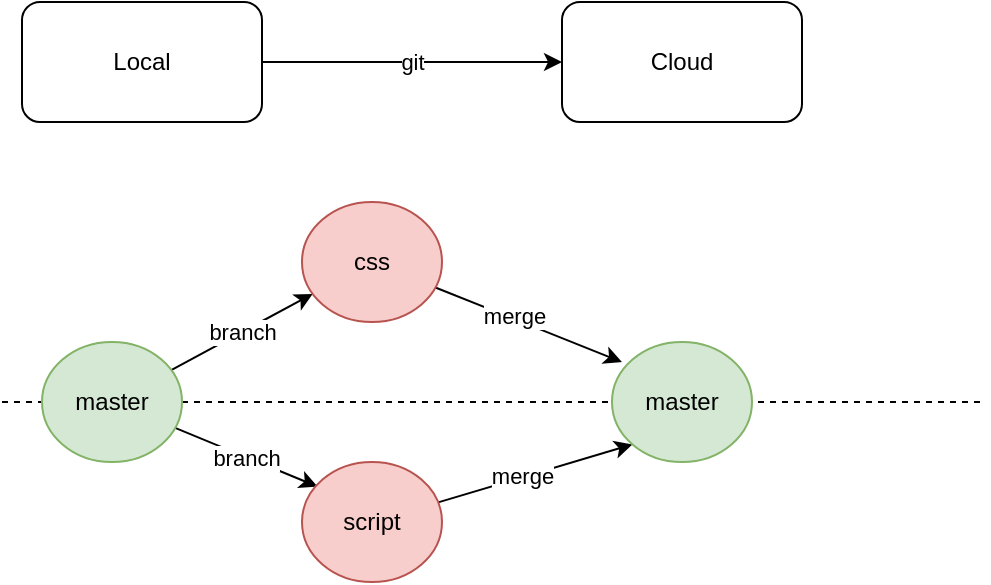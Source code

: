 <mxfile version="13.9.9" type="device"><diagram id="DCBppW0L9x_sSE4LWPTU" name="Sayfa -1"><mxGraphModel dx="677" dy="391" grid="1" gridSize="10" guides="1" tooltips="1" connect="1" arrows="1" fold="1" page="1" pageScale="1" pageWidth="827" pageHeight="1169" math="0" shadow="0"><root><mxCell id="0"/><mxCell id="1" parent="0"/><mxCell id="dlgIK3nV0RdmxtJdQGyA-3" value="git" style="edgeStyle=orthogonalEdgeStyle;rounded=0;orthogonalLoop=1;jettySize=auto;html=1;entryX=0;entryY=0.5;entryDx=0;entryDy=0;" edge="1" parent="1" source="dlgIK3nV0RdmxtJdQGyA-1" target="dlgIK3nV0RdmxtJdQGyA-2"><mxGeometry relative="1" as="geometry"/></mxCell><mxCell id="dlgIK3nV0RdmxtJdQGyA-1" value="Local" style="rounded=1;whiteSpace=wrap;html=1;" vertex="1" parent="1"><mxGeometry x="110" y="260" width="120" height="60" as="geometry"/></mxCell><mxCell id="dlgIK3nV0RdmxtJdQGyA-2" value="Cloud" style="rounded=1;whiteSpace=wrap;html=1;" vertex="1" parent="1"><mxGeometry x="380" y="260" width="120" height="60" as="geometry"/></mxCell><mxCell id="dlgIK3nV0RdmxtJdQGyA-6" value="branch" style="rounded=0;orthogonalLoop=1;jettySize=auto;html=1;" edge="1" parent="1" source="dlgIK3nV0RdmxtJdQGyA-4" target="dlgIK3nV0RdmxtJdQGyA-5"><mxGeometry relative="1" as="geometry"/></mxCell><mxCell id="dlgIK3nV0RdmxtJdQGyA-10" value="branch" style="edgeStyle=none;rounded=0;orthogonalLoop=1;jettySize=auto;html=1;entryX=0.111;entryY=0.205;entryDx=0;entryDy=0;entryPerimeter=0;" edge="1" parent="1" source="dlgIK3nV0RdmxtJdQGyA-4" target="dlgIK3nV0RdmxtJdQGyA-9"><mxGeometry relative="1" as="geometry"/></mxCell><mxCell id="dlgIK3nV0RdmxtJdQGyA-15" style="edgeStyle=none;rounded=0;orthogonalLoop=1;jettySize=auto;html=1;entryX=0.071;entryY=0.167;entryDx=0;entryDy=0;entryPerimeter=0;" edge="1" parent="1" source="dlgIK3nV0RdmxtJdQGyA-5" target="dlgIK3nV0RdmxtJdQGyA-12"><mxGeometry relative="1" as="geometry"/></mxCell><mxCell id="dlgIK3nV0RdmxtJdQGyA-16" value="merge" style="edgeLabel;html=1;align=center;verticalAlign=middle;resizable=0;points=[];" vertex="1" connectable="0" parent="dlgIK3nV0RdmxtJdQGyA-15"><mxGeometry x="-0.173" y="2" relative="1" as="geometry"><mxPoint as="offset"/></mxGeometry></mxCell><mxCell id="dlgIK3nV0RdmxtJdQGyA-5" value="css" style="ellipse;whiteSpace=wrap;html=1;fillColor=#f8cecc;strokeColor=#b85450;" vertex="1" parent="1"><mxGeometry x="250" y="360" width="70" height="60" as="geometry"/></mxCell><mxCell id="dlgIK3nV0RdmxtJdQGyA-13" style="edgeStyle=none;rounded=0;orthogonalLoop=1;jettySize=auto;html=1;entryX=0;entryY=1;entryDx=0;entryDy=0;" edge="1" parent="1" source="dlgIK3nV0RdmxtJdQGyA-9" target="dlgIK3nV0RdmxtJdQGyA-12"><mxGeometry relative="1" as="geometry"/></mxCell><mxCell id="dlgIK3nV0RdmxtJdQGyA-14" value="merge" style="edgeLabel;html=1;align=center;verticalAlign=middle;resizable=0;points=[];" vertex="1" connectable="0" parent="dlgIK3nV0RdmxtJdQGyA-13"><mxGeometry x="-0.137" y="1" relative="1" as="geometry"><mxPoint as="offset"/></mxGeometry></mxCell><mxCell id="dlgIK3nV0RdmxtJdQGyA-9" value="script" style="ellipse;whiteSpace=wrap;html=1;fillColor=#f8cecc;strokeColor=#b85450;" vertex="1" parent="1"><mxGeometry x="250" y="490" width="70" height="60" as="geometry"/></mxCell><mxCell id="dlgIK3nV0RdmxtJdQGyA-11" value="" style="endArrow=none;dashed=1;html=1;" edge="1" parent="1"><mxGeometry width="50" height="50" relative="1" as="geometry"><mxPoint x="100" y="460" as="sourcePoint"/><mxPoint x="591.667" y="460" as="targetPoint"/></mxGeometry></mxCell><mxCell id="dlgIK3nV0RdmxtJdQGyA-4" value="master" style="ellipse;whiteSpace=wrap;html=1;fillColor=#d5e8d4;strokeColor=#82b366;" vertex="1" parent="1"><mxGeometry x="120" y="430" width="70" height="60" as="geometry"/></mxCell><mxCell id="dlgIK3nV0RdmxtJdQGyA-12" value="master" style="ellipse;whiteSpace=wrap;html=1;fillColor=#d5e8d4;strokeColor=#82b366;" vertex="1" parent="1"><mxGeometry x="405" y="430" width="70" height="60" as="geometry"/></mxCell></root></mxGraphModel></diagram></mxfile>